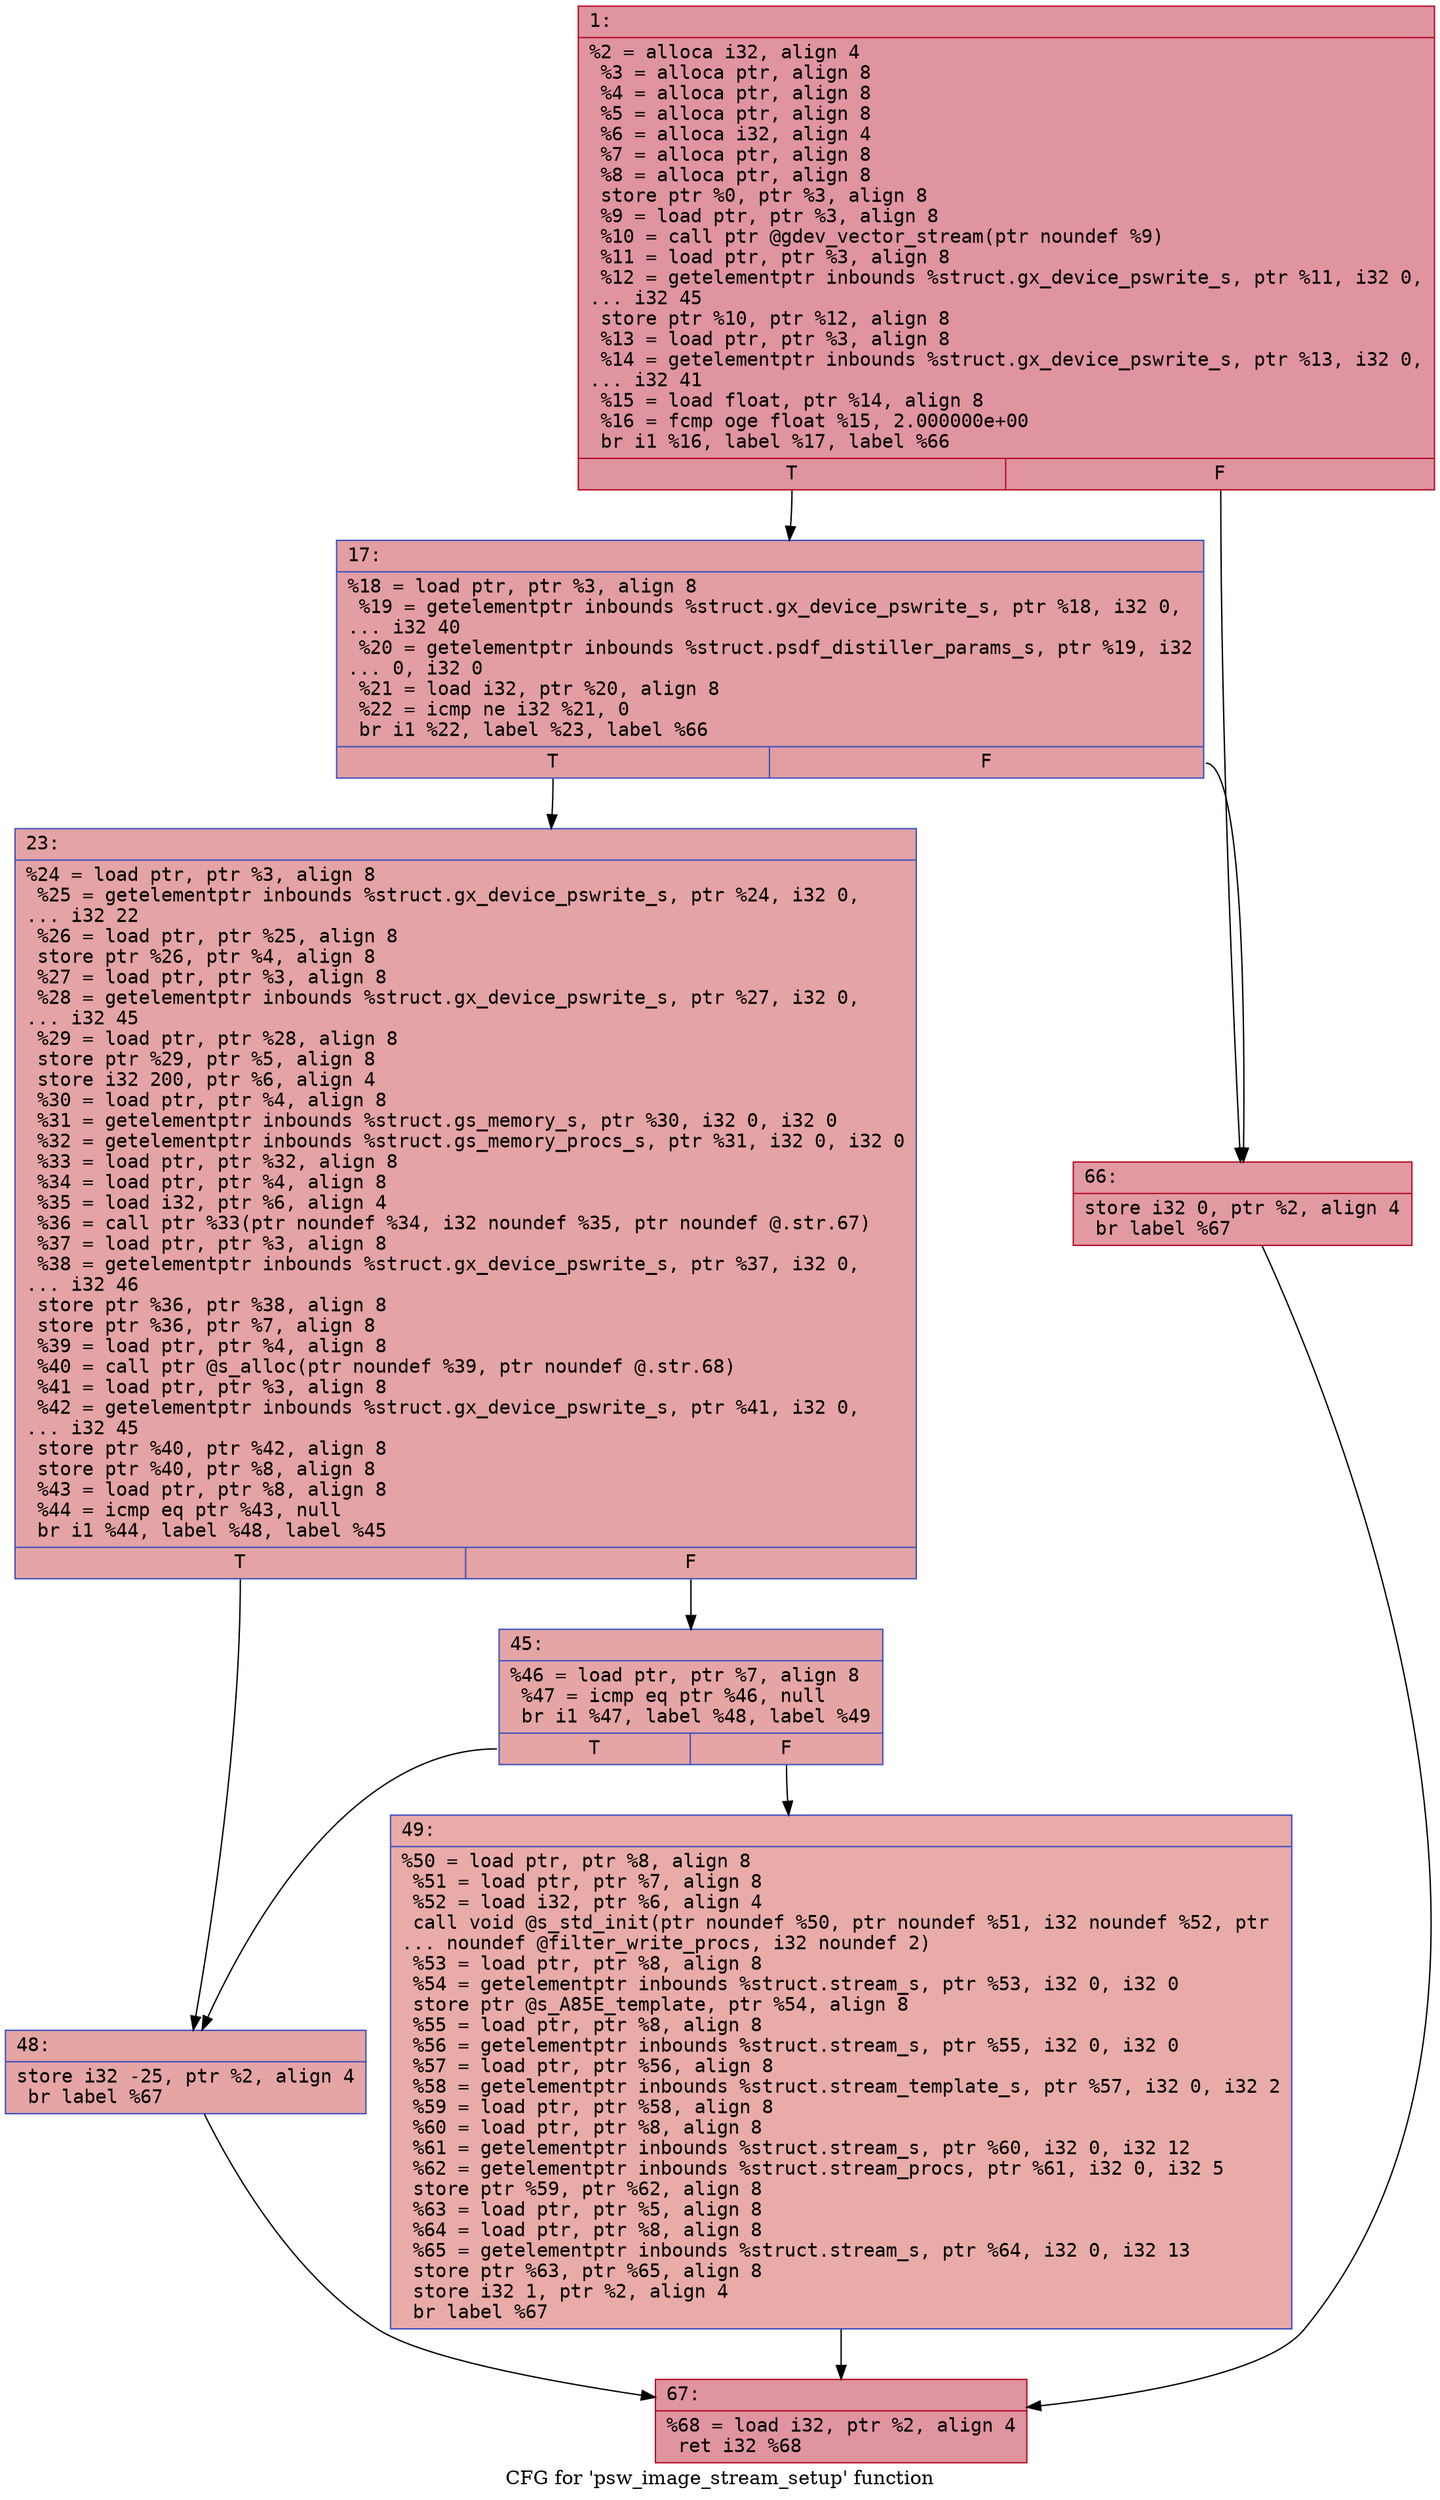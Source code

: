 digraph "CFG for 'psw_image_stream_setup' function" {
	label="CFG for 'psw_image_stream_setup' function";

	Node0x600002866670 [shape=record,color="#b70d28ff", style=filled, fillcolor="#b70d2870" fontname="Courier",label="{1:\l|  %2 = alloca i32, align 4\l  %3 = alloca ptr, align 8\l  %4 = alloca ptr, align 8\l  %5 = alloca ptr, align 8\l  %6 = alloca i32, align 4\l  %7 = alloca ptr, align 8\l  %8 = alloca ptr, align 8\l  store ptr %0, ptr %3, align 8\l  %9 = load ptr, ptr %3, align 8\l  %10 = call ptr @gdev_vector_stream(ptr noundef %9)\l  %11 = load ptr, ptr %3, align 8\l  %12 = getelementptr inbounds %struct.gx_device_pswrite_s, ptr %11, i32 0,\l... i32 45\l  store ptr %10, ptr %12, align 8\l  %13 = load ptr, ptr %3, align 8\l  %14 = getelementptr inbounds %struct.gx_device_pswrite_s, ptr %13, i32 0,\l... i32 41\l  %15 = load float, ptr %14, align 8\l  %16 = fcmp oge float %15, 2.000000e+00\l  br i1 %16, label %17, label %66\l|{<s0>T|<s1>F}}"];
	Node0x600002866670:s0 -> Node0x6000028666c0[tooltip="1 -> 17\nProbability 50.00%" ];
	Node0x600002866670:s1 -> Node0x600002866850[tooltip="1 -> 66\nProbability 50.00%" ];
	Node0x6000028666c0 [shape=record,color="#3d50c3ff", style=filled, fillcolor="#be242e70" fontname="Courier",label="{17:\l|  %18 = load ptr, ptr %3, align 8\l  %19 = getelementptr inbounds %struct.gx_device_pswrite_s, ptr %18, i32 0,\l... i32 40\l  %20 = getelementptr inbounds %struct.psdf_distiller_params_s, ptr %19, i32\l... 0, i32 0\l  %21 = load i32, ptr %20, align 8\l  %22 = icmp ne i32 %21, 0\l  br i1 %22, label %23, label %66\l|{<s0>T|<s1>F}}"];
	Node0x6000028666c0:s0 -> Node0x600002866710[tooltip="17 -> 23\nProbability 62.50%" ];
	Node0x6000028666c0:s1 -> Node0x600002866850[tooltip="17 -> 66\nProbability 37.50%" ];
	Node0x600002866710 [shape=record,color="#3d50c3ff", style=filled, fillcolor="#c32e3170" fontname="Courier",label="{23:\l|  %24 = load ptr, ptr %3, align 8\l  %25 = getelementptr inbounds %struct.gx_device_pswrite_s, ptr %24, i32 0,\l... i32 22\l  %26 = load ptr, ptr %25, align 8\l  store ptr %26, ptr %4, align 8\l  %27 = load ptr, ptr %3, align 8\l  %28 = getelementptr inbounds %struct.gx_device_pswrite_s, ptr %27, i32 0,\l... i32 45\l  %29 = load ptr, ptr %28, align 8\l  store ptr %29, ptr %5, align 8\l  store i32 200, ptr %6, align 4\l  %30 = load ptr, ptr %4, align 8\l  %31 = getelementptr inbounds %struct.gs_memory_s, ptr %30, i32 0, i32 0\l  %32 = getelementptr inbounds %struct.gs_memory_procs_s, ptr %31, i32 0, i32 0\l  %33 = load ptr, ptr %32, align 8\l  %34 = load ptr, ptr %4, align 8\l  %35 = load i32, ptr %6, align 4\l  %36 = call ptr %33(ptr noundef %34, i32 noundef %35, ptr noundef @.str.67)\l  %37 = load ptr, ptr %3, align 8\l  %38 = getelementptr inbounds %struct.gx_device_pswrite_s, ptr %37, i32 0,\l... i32 46\l  store ptr %36, ptr %38, align 8\l  store ptr %36, ptr %7, align 8\l  %39 = load ptr, ptr %4, align 8\l  %40 = call ptr @s_alloc(ptr noundef %39, ptr noundef @.str.68)\l  %41 = load ptr, ptr %3, align 8\l  %42 = getelementptr inbounds %struct.gx_device_pswrite_s, ptr %41, i32 0,\l... i32 45\l  store ptr %40, ptr %42, align 8\l  store ptr %40, ptr %8, align 8\l  %43 = load ptr, ptr %8, align 8\l  %44 = icmp eq ptr %43, null\l  br i1 %44, label %48, label %45\l|{<s0>T|<s1>F}}"];
	Node0x600002866710:s0 -> Node0x6000028667b0[tooltip="23 -> 48\nProbability 37.50%" ];
	Node0x600002866710:s1 -> Node0x600002866760[tooltip="23 -> 45\nProbability 62.50%" ];
	Node0x600002866760 [shape=record,color="#3d50c3ff", style=filled, fillcolor="#c5333470" fontname="Courier",label="{45:\l|  %46 = load ptr, ptr %7, align 8\l  %47 = icmp eq ptr %46, null\l  br i1 %47, label %48, label %49\l|{<s0>T|<s1>F}}"];
	Node0x600002866760:s0 -> Node0x6000028667b0[tooltip="45 -> 48\nProbability 37.50%" ];
	Node0x600002866760:s1 -> Node0x600002866800[tooltip="45 -> 49\nProbability 62.50%" ];
	Node0x6000028667b0 [shape=record,color="#3d50c3ff", style=filled, fillcolor="#c5333470" fontname="Courier",label="{48:\l|  store i32 -25, ptr %2, align 4\l  br label %67\l}"];
	Node0x6000028667b0 -> Node0x6000028668a0[tooltip="48 -> 67\nProbability 100.00%" ];
	Node0x600002866800 [shape=record,color="#3d50c3ff", style=filled, fillcolor="#cc403a70" fontname="Courier",label="{49:\l|  %50 = load ptr, ptr %8, align 8\l  %51 = load ptr, ptr %7, align 8\l  %52 = load i32, ptr %6, align 4\l  call void @s_std_init(ptr noundef %50, ptr noundef %51, i32 noundef %52, ptr\l... noundef @filter_write_procs, i32 noundef 2)\l  %53 = load ptr, ptr %8, align 8\l  %54 = getelementptr inbounds %struct.stream_s, ptr %53, i32 0, i32 0\l  store ptr @s_A85E_template, ptr %54, align 8\l  %55 = load ptr, ptr %8, align 8\l  %56 = getelementptr inbounds %struct.stream_s, ptr %55, i32 0, i32 0\l  %57 = load ptr, ptr %56, align 8\l  %58 = getelementptr inbounds %struct.stream_template_s, ptr %57, i32 0, i32 2\l  %59 = load ptr, ptr %58, align 8\l  %60 = load ptr, ptr %8, align 8\l  %61 = getelementptr inbounds %struct.stream_s, ptr %60, i32 0, i32 12\l  %62 = getelementptr inbounds %struct.stream_procs, ptr %61, i32 0, i32 5\l  store ptr %59, ptr %62, align 8\l  %63 = load ptr, ptr %5, align 8\l  %64 = load ptr, ptr %8, align 8\l  %65 = getelementptr inbounds %struct.stream_s, ptr %64, i32 0, i32 13\l  store ptr %63, ptr %65, align 8\l  store i32 1, ptr %2, align 4\l  br label %67\l}"];
	Node0x600002866800 -> Node0x6000028668a0[tooltip="49 -> 67\nProbability 100.00%" ];
	Node0x600002866850 [shape=record,color="#b70d28ff", style=filled, fillcolor="#bb1b2c70" fontname="Courier",label="{66:\l|  store i32 0, ptr %2, align 4\l  br label %67\l}"];
	Node0x600002866850 -> Node0x6000028668a0[tooltip="66 -> 67\nProbability 100.00%" ];
	Node0x6000028668a0 [shape=record,color="#b70d28ff", style=filled, fillcolor="#b70d2870" fontname="Courier",label="{67:\l|  %68 = load i32, ptr %2, align 4\l  ret i32 %68\l}"];
}
